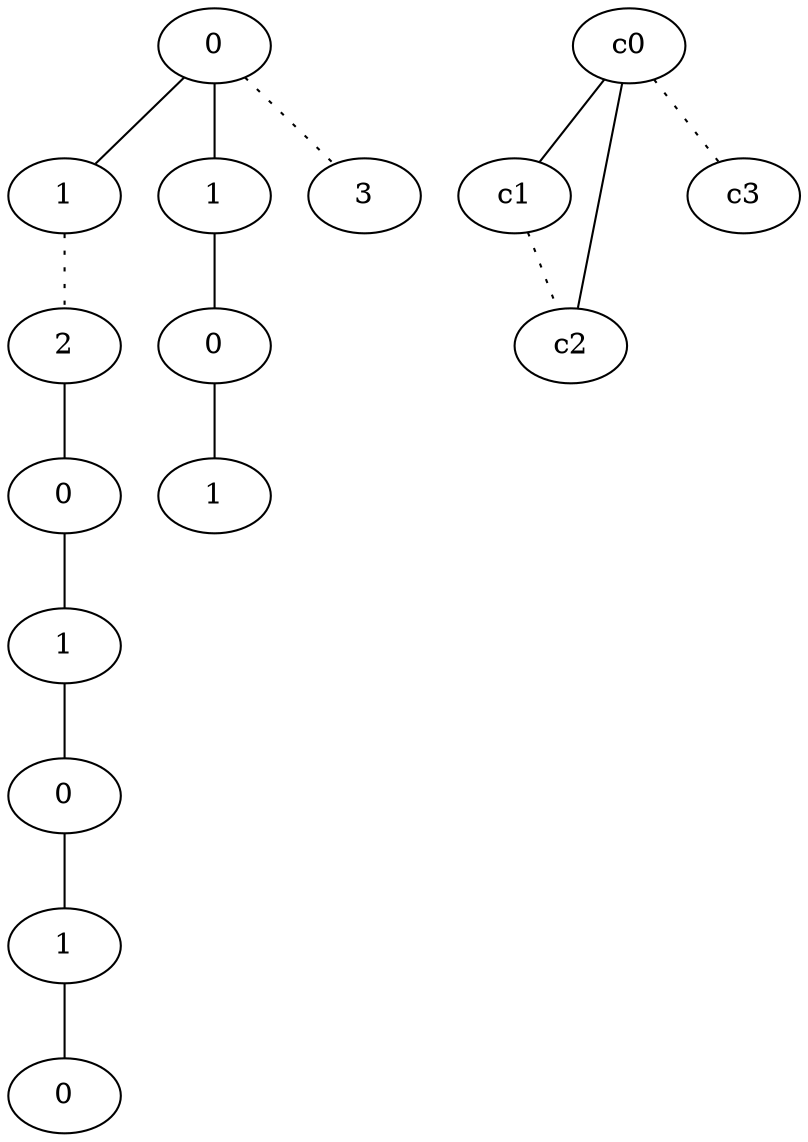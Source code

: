 graph {
a0[label=0];
a1[label=1];
a2[label=2];
a3[label=0];
a4[label=1];
a5[label=0];
a6[label=1];
a7[label=0];
a8[label=1];
a9[label=0];
a10[label=1];
a11[label=3];
a0 -- a1;
a0 -- a8;
a0 -- a11 [style=dotted];
a1 -- a2 [style=dotted];
a2 -- a3;
a3 -- a4;
a4 -- a5;
a5 -- a6;
a6 -- a7;
a8 -- a9;
a9 -- a10;
c0 -- c1;
c0 -- c2;
c0 -- c3 [style=dotted];
c1 -- c2 [style=dotted];
}
